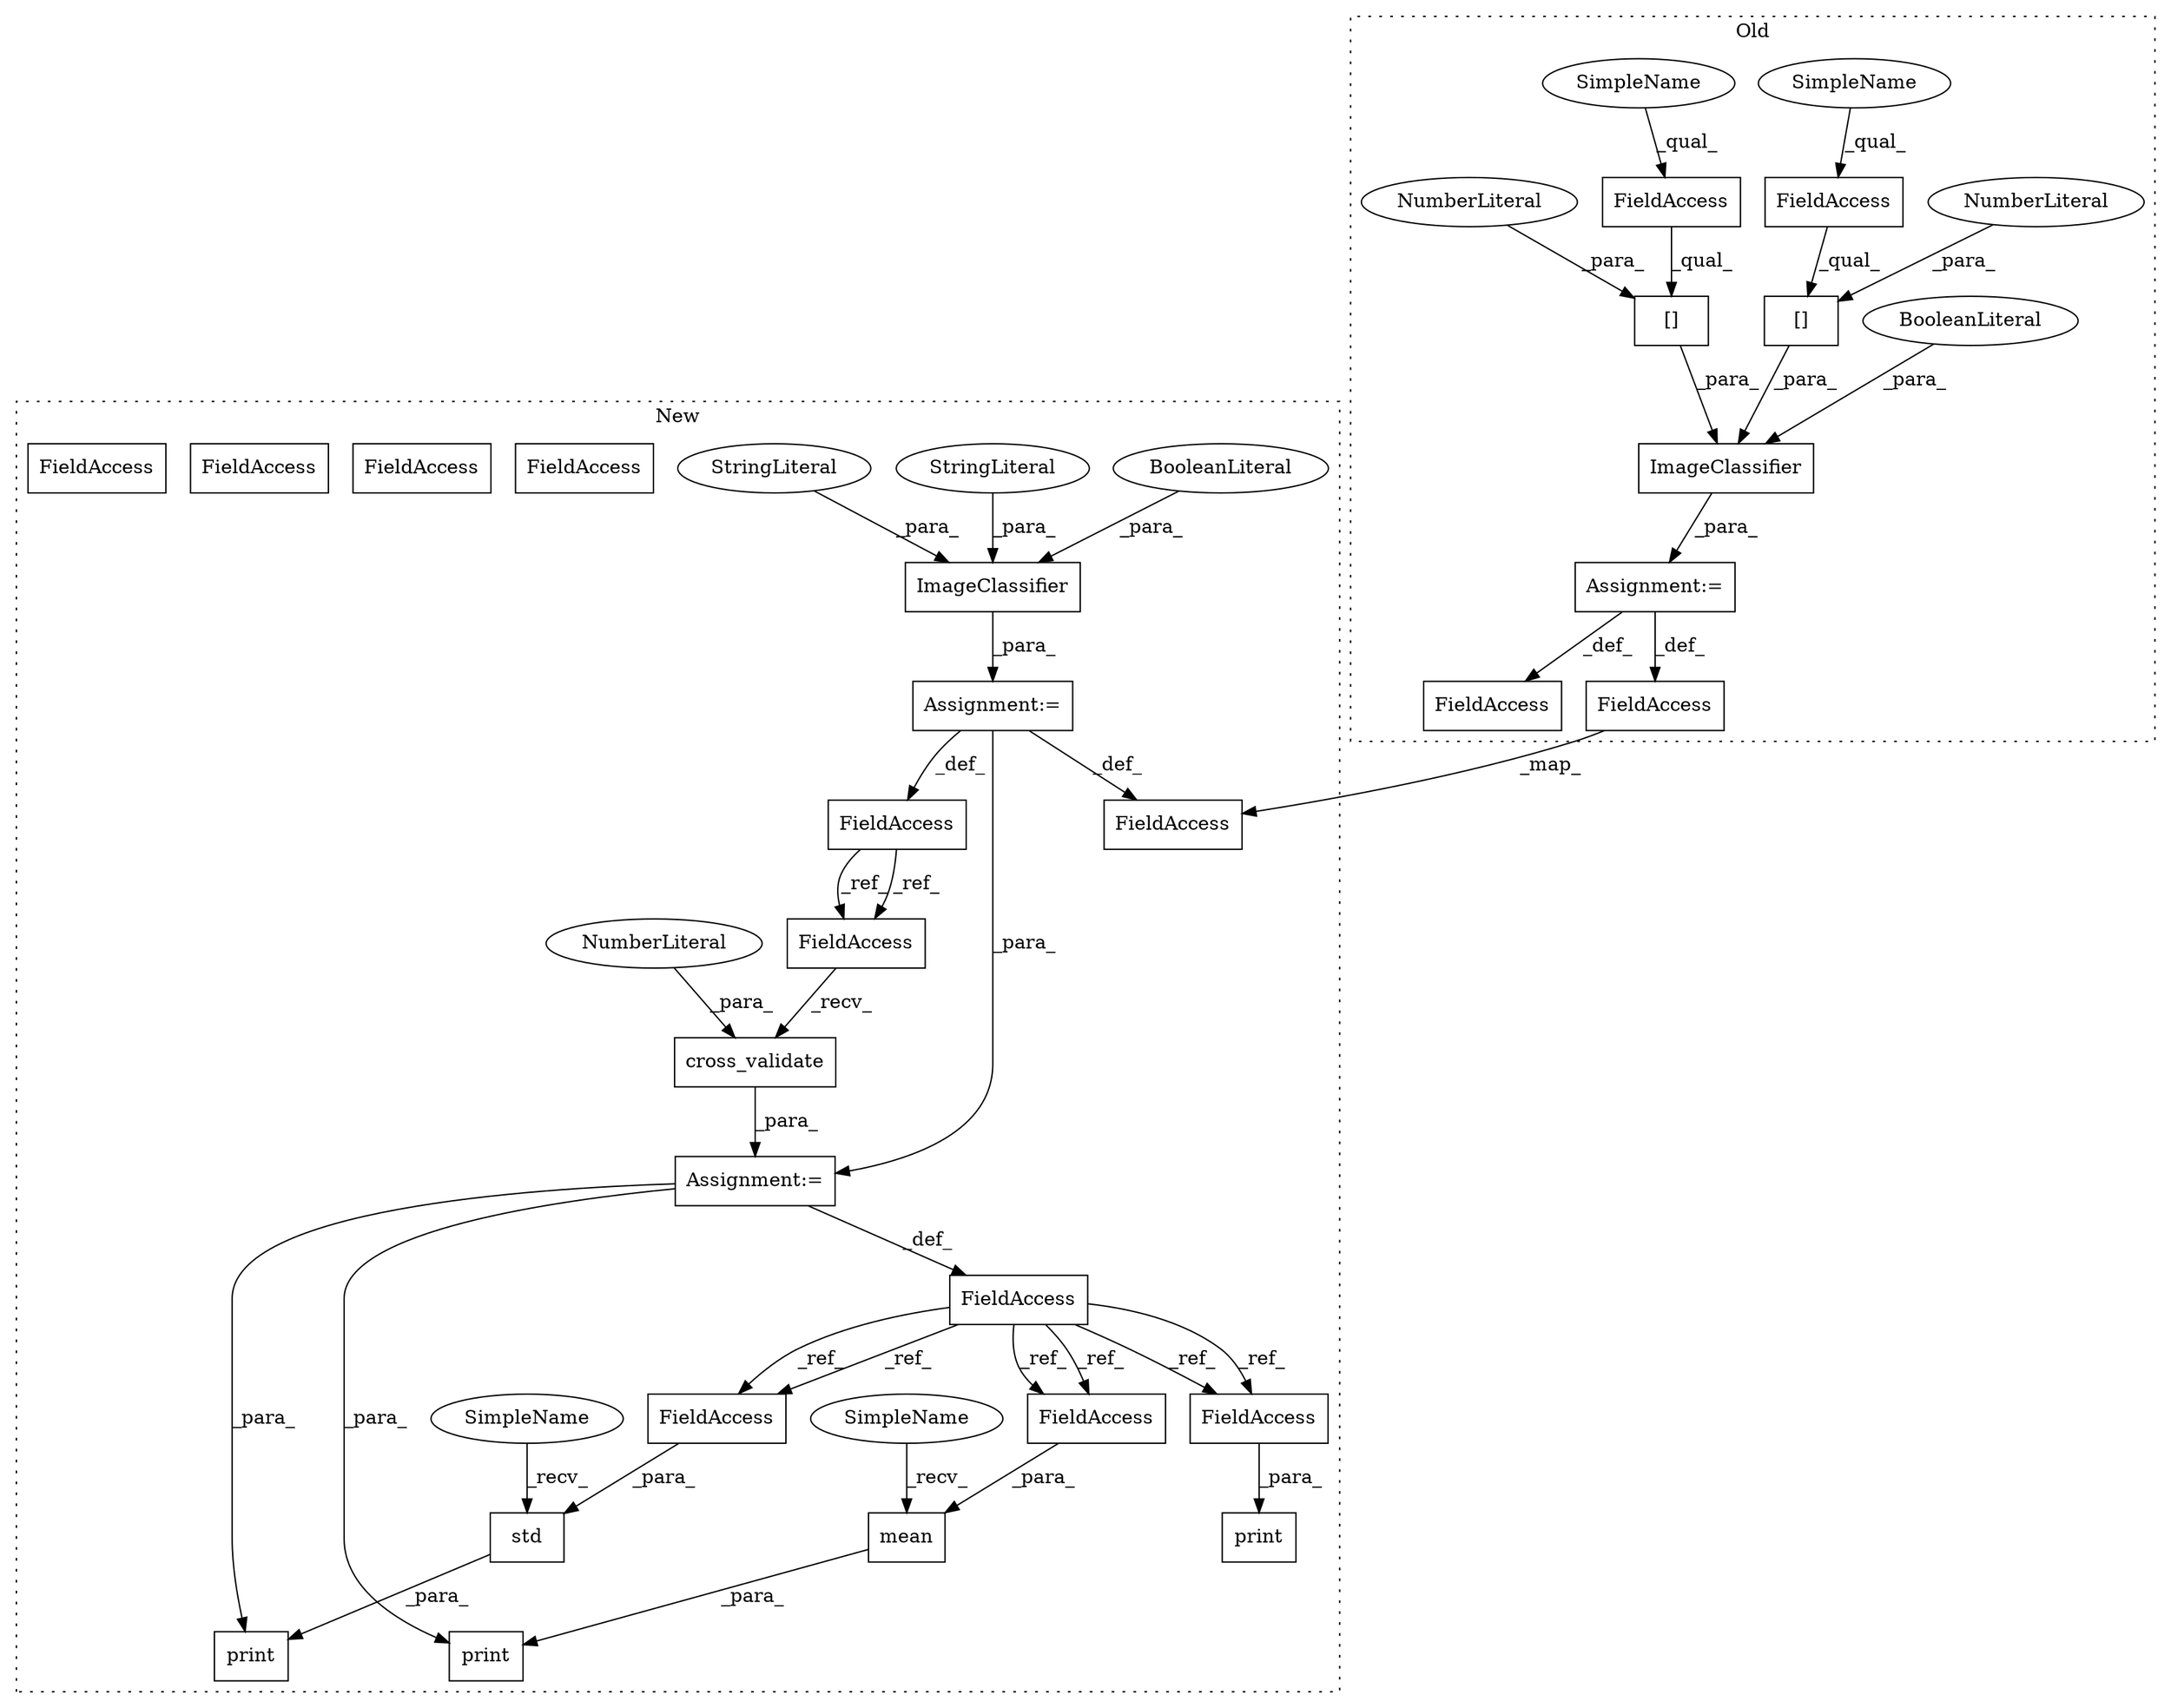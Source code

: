 digraph G {
subgraph cluster0 {
1 [label="[]" a="2" s="1025,1035" l="9,1" shape="box"];
3 [label="NumberLiteral" a="34" s="1034" l="1" shape="ellipse"];
18 [label="FieldAccess" a="22" s="1025" l="8" shape="box"];
19 [label="FieldAccess" a="22" s="1013" l="8" shape="box"];
20 [label="[]" a="2" s="1013,1023" l="9,1" shape="box"];
21 [label="NumberLiteral" a="34" s="1022" l="1" shape="ellipse"];
22 [label="ImageClassifier" a="32" s="997,1042" l="16,1" shape="box"];
23 [label="FieldAccess" a="22" s="993" l="3" shape="box"];
24 [label="BooleanLiteral" a="9" s="1037" l="5" shape="ellipse"];
29 [label="Assignment:=" a="7" s="996" l="1" shape="box"];
30 [label="FieldAccess" a="22" s="1083" l="1" shape="box"];
32 [label="SimpleName" a="42" s="1013" l="3" shape="ellipse"];
33 [label="SimpleName" a="42" s="1025" l="3" shape="ellipse"];
label = "Old";
style="dotted";
}
subgraph cluster1 {
2 [label="ImageClassifier" a="32" s="1178,1225" l="16,1" shape="box"];
4 [label="std" a="32" s="1443,1453" l="4,1" shape="box"];
5 [label="BooleanLiteral" a="9" s="1221" l="4" shape="ellipse"];
6 [label="StringLiteral" a="45" s="1194" l="10" shape="ellipse"];
7 [label="StringLiteral" a="45" s="1205" l="15" shape="ellipse"];
8 [label="mean" a="32" s="1410,1421" l="5,1" shape="box"];
9 [label="print" a="32" s="1398,1422" l="6,1" shape="box"];
10 [label="FieldAccess" a="22" s="1174" l="3" shape="box"];
11 [label="print" a="32" s="1431,1454" l="6,1" shape="box"];
12 [label="FieldAccess" a="22" s="1447" l="6" shape="box"];
13 [label="print" a="32" s="1377,1389" l="6,1" shape="box"];
14 [label="FieldAccess" a="22" s="1336" l="6" shape="box"];
15 [label="FieldAccess" a="22" s="1343" l="3" shape="box"];
16 [label="FieldAccess" a="22" s="1383" l="6" shape="box"];
17 [label="FieldAccess" a="22" s="1415" l="6" shape="box"];
25 [label="cross_validate" a="32" s="1347,1368" l="15,1" shape="box"];
26 [label="NumberLiteral" a="34" s="1366" l="2" shape="ellipse"];
27 [label="Assignment:=" a="7" s="1342" l="1" shape="box"];
28 [label="Assignment:=" a="7" s="1177" l="1" shape="box"];
31 [label="FieldAccess" a="22" s="1283" l="1" shape="box"];
34 [label="FieldAccess" a="22" s="1343" l="3" shape="box"];
35 [label="FieldAccess" a="22" s="1447" l="6" shape="box"];
36 [label="FieldAccess" a="22" s="1383" l="6" shape="box"];
37 [label="FieldAccess" a="22" s="1415" l="6" shape="box"];
38 [label="SimpleName" a="42" s="1404" l="5" shape="ellipse"];
39 [label="SimpleName" a="42" s="1437" l="5" shape="ellipse"];
label = "New";
style="dotted";
}
1 -> 22 [label="_para_"];
2 -> 28 [label="_para_"];
3 -> 1 [label="_para_"];
4 -> 11 [label="_para_"];
5 -> 2 [label="_para_"];
6 -> 2 [label="_para_"];
7 -> 2 [label="_para_"];
8 -> 9 [label="_para_"];
10 -> 34 [label="_ref_"];
10 -> 34 [label="_ref_"];
14 -> 37 [label="_ref_"];
14 -> 35 [label="_ref_"];
14 -> 36 [label="_ref_"];
14 -> 36 [label="_ref_"];
14 -> 37 [label="_ref_"];
14 -> 35 [label="_ref_"];
18 -> 1 [label="_qual_"];
19 -> 20 [label="_qual_"];
20 -> 22 [label="_para_"];
21 -> 20 [label="_para_"];
22 -> 29 [label="_para_"];
24 -> 22 [label="_para_"];
25 -> 27 [label="_para_"];
26 -> 25 [label="_para_"];
27 -> 9 [label="_para_"];
27 -> 11 [label="_para_"];
27 -> 14 [label="_def_"];
28 -> 10 [label="_def_"];
28 -> 31 [label="_def_"];
28 -> 27 [label="_para_"];
29 -> 23 [label="_def_"];
29 -> 30 [label="_def_"];
30 -> 31 [label="_map_"];
32 -> 19 [label="_qual_"];
33 -> 18 [label="_qual_"];
34 -> 25 [label="_recv_"];
35 -> 4 [label="_para_"];
36 -> 13 [label="_para_"];
37 -> 8 [label="_para_"];
38 -> 8 [label="_recv_"];
39 -> 4 [label="_recv_"];
}